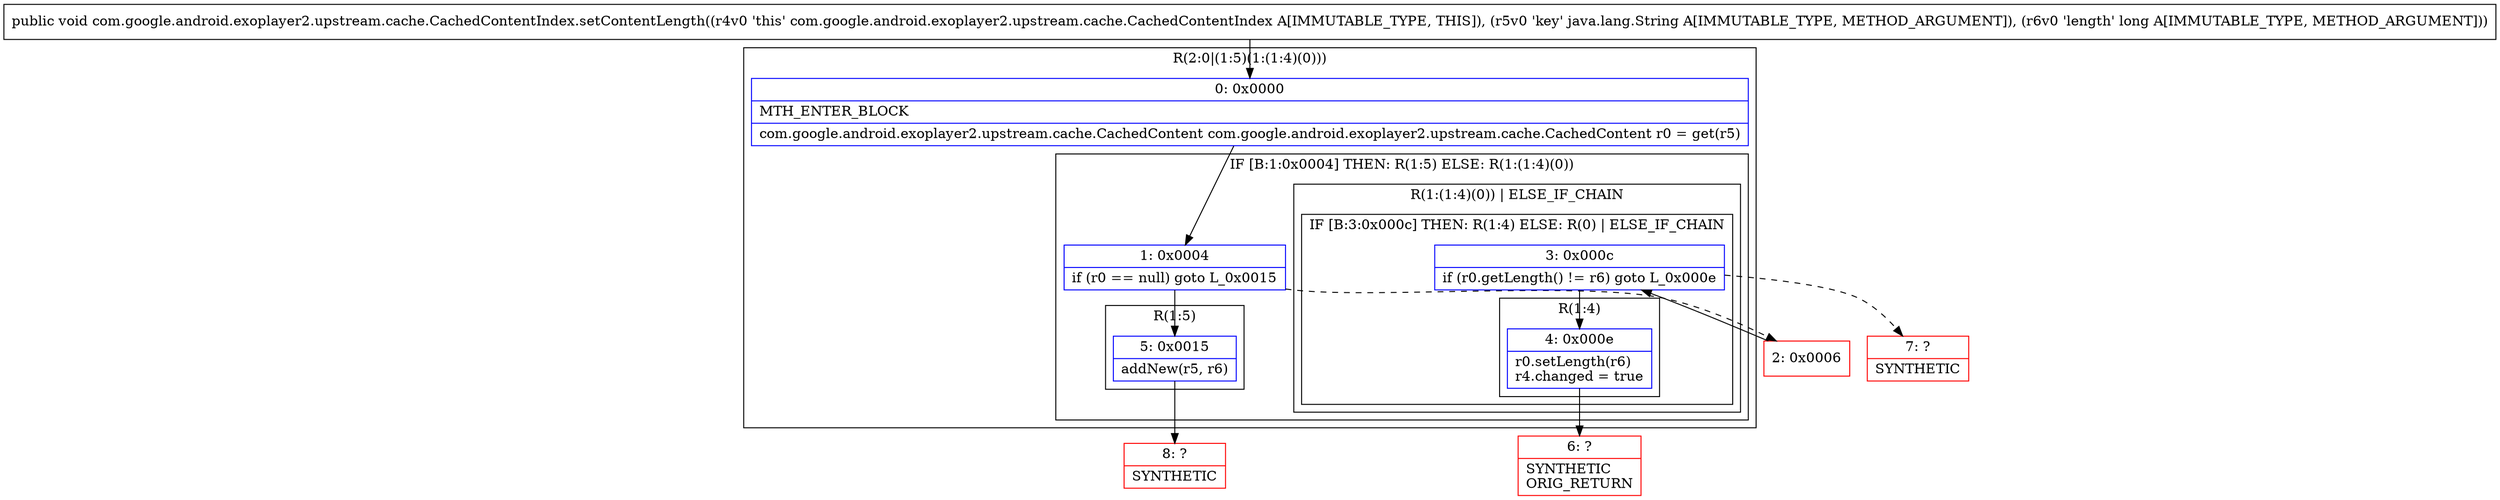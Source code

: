 digraph "CFG forcom.google.android.exoplayer2.upstream.cache.CachedContentIndex.setContentLength(Ljava\/lang\/String;J)V" {
subgraph cluster_Region_517301455 {
label = "R(2:0|(1:5)(1:(1:4)(0)))";
node [shape=record,color=blue];
Node_0 [shape=record,label="{0\:\ 0x0000|MTH_ENTER_BLOCK\l|com.google.android.exoplayer2.upstream.cache.CachedContent com.google.android.exoplayer2.upstream.cache.CachedContent r0 = get(r5)\l}"];
subgraph cluster_IfRegion_1697444828 {
label = "IF [B:1:0x0004] THEN: R(1:5) ELSE: R(1:(1:4)(0))";
node [shape=record,color=blue];
Node_1 [shape=record,label="{1\:\ 0x0004|if (r0 == null) goto L_0x0015\l}"];
subgraph cluster_Region_451573306 {
label = "R(1:5)";
node [shape=record,color=blue];
Node_5 [shape=record,label="{5\:\ 0x0015|addNew(r5, r6)\l}"];
}
subgraph cluster_Region_1716812856 {
label = "R(1:(1:4)(0)) | ELSE_IF_CHAIN\l";
node [shape=record,color=blue];
subgraph cluster_IfRegion_41852851 {
label = "IF [B:3:0x000c] THEN: R(1:4) ELSE: R(0) | ELSE_IF_CHAIN\l";
node [shape=record,color=blue];
Node_3 [shape=record,label="{3\:\ 0x000c|if (r0.getLength() != r6) goto L_0x000e\l}"];
subgraph cluster_Region_849802531 {
label = "R(1:4)";
node [shape=record,color=blue];
Node_4 [shape=record,label="{4\:\ 0x000e|r0.setLength(r6)\lr4.changed = true\l}"];
}
subgraph cluster_Region_19761180 {
label = "R(0)";
node [shape=record,color=blue];
}
}
}
}
}
Node_2 [shape=record,color=red,label="{2\:\ 0x0006}"];
Node_6 [shape=record,color=red,label="{6\:\ ?|SYNTHETIC\lORIG_RETURN\l}"];
Node_7 [shape=record,color=red,label="{7\:\ ?|SYNTHETIC\l}"];
Node_8 [shape=record,color=red,label="{8\:\ ?|SYNTHETIC\l}"];
MethodNode[shape=record,label="{public void com.google.android.exoplayer2.upstream.cache.CachedContentIndex.setContentLength((r4v0 'this' com.google.android.exoplayer2.upstream.cache.CachedContentIndex A[IMMUTABLE_TYPE, THIS]), (r5v0 'key' java.lang.String A[IMMUTABLE_TYPE, METHOD_ARGUMENT]), (r6v0 'length' long A[IMMUTABLE_TYPE, METHOD_ARGUMENT])) }"];
MethodNode -> Node_0;
Node_0 -> Node_1;
Node_1 -> Node_2[style=dashed];
Node_1 -> Node_5;
Node_5 -> Node_8;
Node_3 -> Node_4;
Node_3 -> Node_7[style=dashed];
Node_4 -> Node_6;
Node_2 -> Node_3;
}

